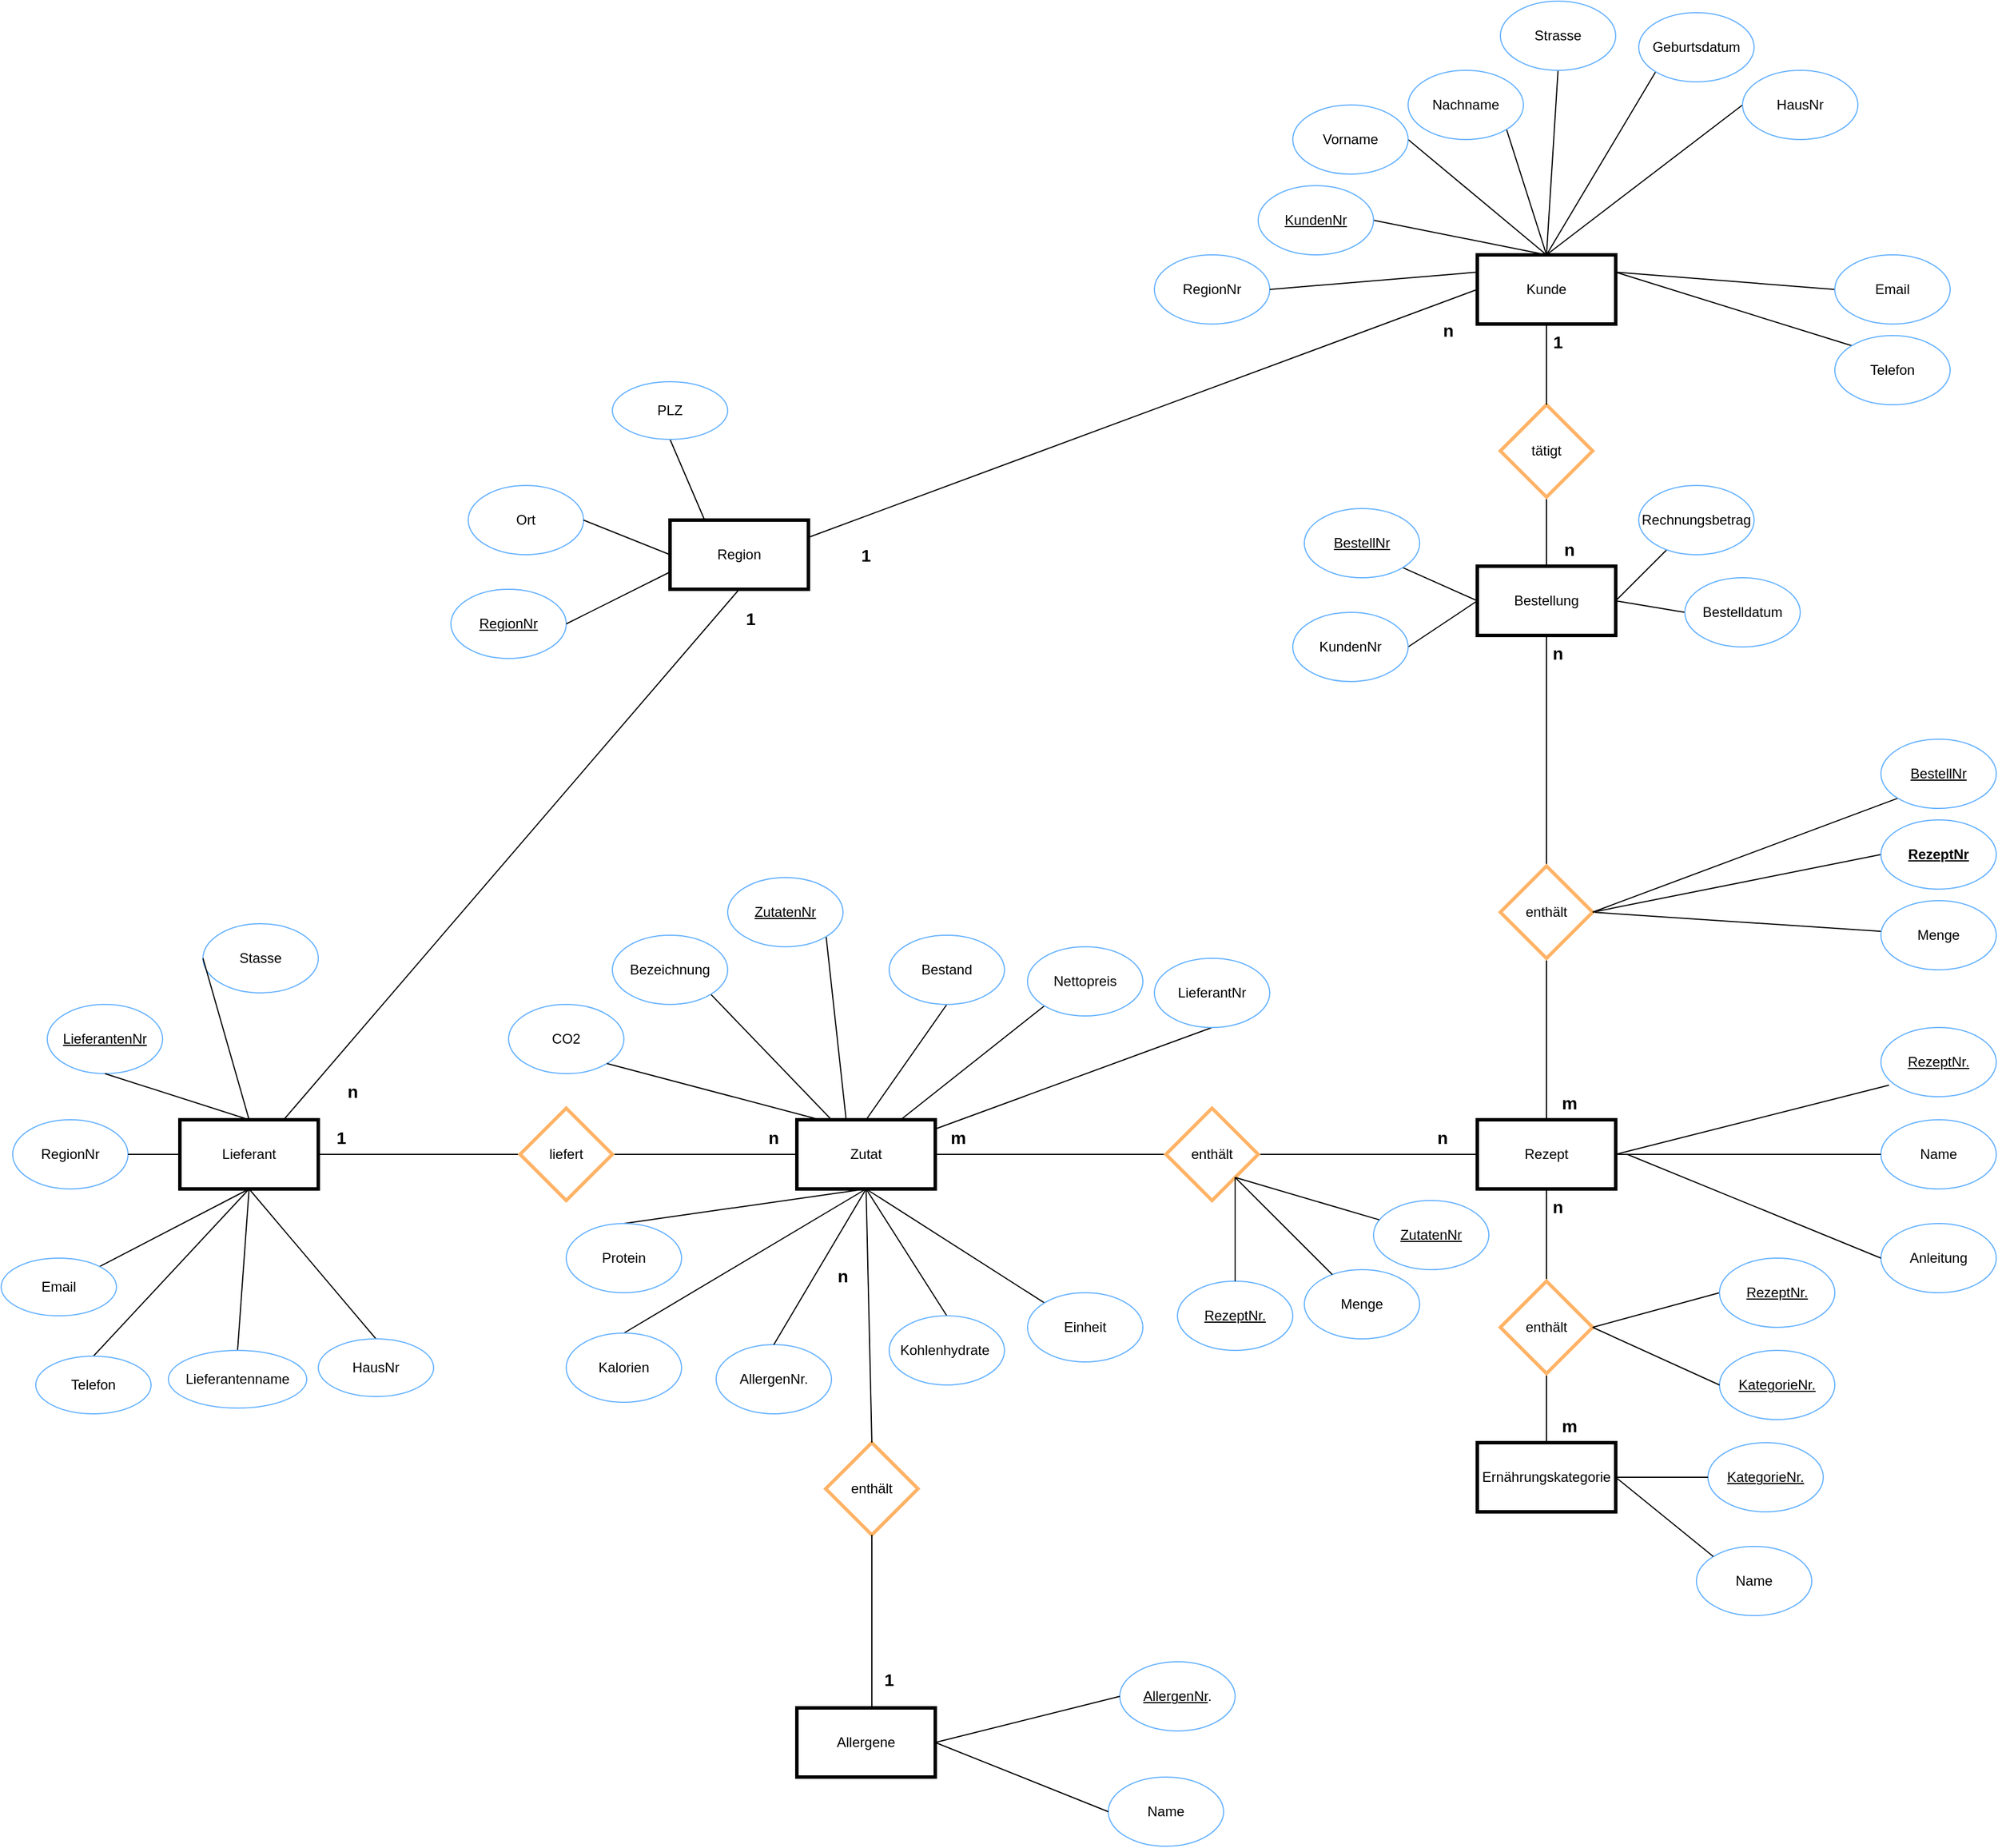 <mxfile version="20.7.4" type="device"><diagram id="R2lEEEUBdFMjLlhIrx00" name="Page-1"><mxGraphModel dx="2127" dy="2123" grid="1" gridSize="10" guides="1" tooltips="1" connect="1" arrows="1" fold="1" page="1" pageScale="1" pageWidth="850" pageHeight="1100" math="0" shadow="0" extFonts="Permanent Marker^https://fonts.googleapis.com/css?family=Permanent+Marker"><root><mxCell id="0"/><mxCell id="1" parent="0"/><mxCell id="c1oTMmdCXk3jECOC1Jwr-11" style="rounded=0;orthogonalLoop=1;jettySize=auto;html=1;exitX=0.5;exitY=1;exitDx=0;exitDy=0;entryX=0.5;entryY=0;entryDx=0;entryDy=0;endArrow=none;endFill=0;" parent="1" source="c1oTMmdCXk3jECOC1Jwr-1" target="c1oTMmdCXk3jECOC1Jwr-2" edge="1"><mxGeometry relative="1" as="geometry"/></mxCell><mxCell id="c1oTMmdCXk3jECOC1Jwr-12" style="rounded=0;orthogonalLoop=1;jettySize=auto;html=1;exitX=0.25;exitY=0;exitDx=0;exitDy=0;entryX=0.5;entryY=1;entryDx=0;entryDy=0;endArrow=none;endFill=0;" parent="1" source="-Yu_K2kvcqd1qYHOn_6W-1" target="c1oTMmdCXk3jECOC1Jwr-3" edge="1"><mxGeometry relative="1" as="geometry"/></mxCell><mxCell id="c1oTMmdCXk3jECOC1Jwr-14" style="edgeStyle=orthogonalEdgeStyle;rounded=0;orthogonalLoop=1;jettySize=auto;html=1;exitX=1;exitY=0.5;exitDx=0;exitDy=0;entryX=0;entryY=0.5;entryDx=0;entryDy=0;endArrow=none;endFill=0;" parent="1" source="c1oTMmdCXk3jECOC1Jwr-1" target="c1oTMmdCXk3jECOC1Jwr-13" edge="1"><mxGeometry relative="1" as="geometry"/></mxCell><mxCell id="c1oTMmdCXk3jECOC1Jwr-1" value="Lieferant" style="rounded=0;whiteSpace=wrap;html=1;strokeWidth=3;" parent="1" vertex="1"><mxGeometry x="175" y="310" width="120" height="60" as="geometry"/></mxCell><mxCell id="c1oTMmdCXk3jECOC1Jwr-2" value="Lieferantenname" style="ellipse;whiteSpace=wrap;html=1;strokeColor=#66B2FF;" parent="1" vertex="1"><mxGeometry x="165" y="510" width="120" height="50" as="geometry"/></mxCell><mxCell id="c1oTMmdCXk3jECOC1Jwr-3" value="PLZ" style="ellipse;whiteSpace=wrap;html=1;strokeColor=#66B2FF;" parent="1" vertex="1"><mxGeometry x="550" y="-330" width="100" height="50" as="geometry"/></mxCell><mxCell id="c1oTMmdCXk3jECOC1Jwr-4" value="Stasse" style="ellipse;whiteSpace=wrap;html=1;strokeColor=#66B2FF;" parent="1" vertex="1"><mxGeometry x="195" y="140" width="100" height="60" as="geometry"/></mxCell><mxCell id="c1oTMmdCXk3jECOC1Jwr-5" value="Ort" style="ellipse;whiteSpace=wrap;html=1;strokeColor=#66B2FF;" parent="1" vertex="1"><mxGeometry x="425" y="-240" width="100" height="60" as="geometry"/></mxCell><mxCell id="c1oTMmdCXk3jECOC1Jwr-6" value="&lt;u&gt;LieferantenNr&lt;/u&gt;" style="ellipse;whiteSpace=wrap;html=1;strokeColor=#66B2FF;" parent="1" vertex="1"><mxGeometry x="60" y="210" width="100" height="60" as="geometry"/></mxCell><mxCell id="c1oTMmdCXk3jECOC1Jwr-7" value="" style="endArrow=none;html=1;rounded=0;exitX=0.5;exitY=0;exitDx=0;exitDy=0;entryX=0.5;entryY=1;entryDx=0;entryDy=0;" parent="1" source="c1oTMmdCXk3jECOC1Jwr-1" target="c1oTMmdCXk3jECOC1Jwr-6" edge="1"><mxGeometry width="50" height="50" relative="1" as="geometry"><mxPoint x="250" y="270" as="sourcePoint"/><mxPoint x="300" y="220" as="targetPoint"/></mxGeometry></mxCell><mxCell id="c1oTMmdCXk3jECOC1Jwr-8" value="" style="endArrow=none;html=1;rounded=0;exitX=0;exitY=0.5;exitDx=0;exitDy=0;entryX=1;entryY=0.5;entryDx=0;entryDy=0;" parent="1" source="-Yu_K2kvcqd1qYHOn_6W-1" target="c1oTMmdCXk3jECOC1Jwr-5" edge="1"><mxGeometry width="50" height="50" relative="1" as="geometry"><mxPoint x="250" y="270" as="sourcePoint"/><mxPoint x="300" y="220" as="targetPoint"/></mxGeometry></mxCell><mxCell id="c1oTMmdCXk3jECOC1Jwr-9" value="" style="endArrow=none;html=1;rounded=0;entryX=0;entryY=0.5;entryDx=0;entryDy=0;exitX=0.5;exitY=0;exitDx=0;exitDy=0;" parent="1" source="c1oTMmdCXk3jECOC1Jwr-1" target="c1oTMmdCXk3jECOC1Jwr-4" edge="1"><mxGeometry width="50" height="50" relative="1" as="geometry"><mxPoint x="250" y="270" as="sourcePoint"/><mxPoint x="300" y="220" as="targetPoint"/></mxGeometry></mxCell><mxCell id="c1oTMmdCXk3jECOC1Jwr-16" style="edgeStyle=orthogonalEdgeStyle;rounded=0;orthogonalLoop=1;jettySize=auto;html=1;exitX=1;exitY=0.5;exitDx=0;exitDy=0;entryX=0;entryY=0.5;entryDx=0;entryDy=0;endArrow=none;endFill=0;" parent="1" source="c1oTMmdCXk3jECOC1Jwr-13" target="c1oTMmdCXk3jECOC1Jwr-15" edge="1"><mxGeometry relative="1" as="geometry"/></mxCell><mxCell id="c1oTMmdCXk3jECOC1Jwr-13" value="liefert" style="rhombus;whiteSpace=wrap;html=1;strokeColor=#FFB366;strokeWidth=3;" parent="1" vertex="1"><mxGeometry x="470" y="300" width="80" height="80" as="geometry"/></mxCell><mxCell id="c1oTMmdCXk3jECOC1Jwr-15" value="Zutat" style="rounded=0;whiteSpace=wrap;html=1;strokeWidth=3;" parent="1" vertex="1"><mxGeometry x="710" y="310" width="120" height="60" as="geometry"/></mxCell><mxCell id="c1oTMmdCXk3jECOC1Jwr-39" style="edgeStyle=none;rounded=0;orthogonalLoop=1;jettySize=auto;html=1;exitX=1;exitY=1;exitDx=0;exitDy=0;entryX=0.357;entryY=0.019;entryDx=0;entryDy=0;endArrow=none;endFill=0;entryPerimeter=0;" parent="1" source="c1oTMmdCXk3jECOC1Jwr-17" target="c1oTMmdCXk3jECOC1Jwr-15" edge="1"><mxGeometry relative="1" as="geometry"/></mxCell><mxCell id="c1oTMmdCXk3jECOC1Jwr-17" value="&lt;u&gt;ZutatenNr&lt;/u&gt;" style="ellipse;whiteSpace=wrap;html=1;strokeColor=#66B2FF;" parent="1" vertex="1"><mxGeometry x="650" y="100" width="100" height="60" as="geometry"/></mxCell><mxCell id="c1oTMmdCXk3jECOC1Jwr-40" style="edgeStyle=none;rounded=0;orthogonalLoop=1;jettySize=auto;html=1;exitX=1;exitY=1;exitDx=0;exitDy=0;entryX=0.25;entryY=0;entryDx=0;entryDy=0;endArrow=none;endFill=0;" parent="1" source="c1oTMmdCXk3jECOC1Jwr-19" target="c1oTMmdCXk3jECOC1Jwr-15" edge="1"><mxGeometry relative="1" as="geometry"/></mxCell><mxCell id="c1oTMmdCXk3jECOC1Jwr-19" value="Bezeichnung" style="ellipse;whiteSpace=wrap;html=1;strokeColor=#66B2FF;" parent="1" vertex="1"><mxGeometry x="550" y="150" width="100" height="60" as="geometry"/></mxCell><mxCell id="c1oTMmdCXk3jECOC1Jwr-32" style="rounded=0;orthogonalLoop=1;jettySize=auto;html=1;exitX=0.5;exitY=0;exitDx=0;exitDy=0;entryX=0.5;entryY=1;entryDx=0;entryDy=0;endArrow=none;endFill=0;" parent="1" source="c1oTMmdCXk3jECOC1Jwr-22" target="c1oTMmdCXk3jECOC1Jwr-15" edge="1"><mxGeometry relative="1" as="geometry"/></mxCell><mxCell id="c1oTMmdCXk3jECOC1Jwr-22" value="Protein" style="ellipse;whiteSpace=wrap;html=1;strokeColor=#66B2FF;" parent="1" vertex="1"><mxGeometry x="510" y="400" width="100" height="60" as="geometry"/></mxCell><mxCell id="c1oTMmdCXk3jECOC1Jwr-33" style="edgeStyle=none;rounded=0;orthogonalLoop=1;jettySize=auto;html=1;exitX=0.5;exitY=0;exitDx=0;exitDy=0;entryX=0.5;entryY=1;entryDx=0;entryDy=0;endArrow=none;endFill=0;" parent="1" source="c1oTMmdCXk3jECOC1Jwr-23" target="c1oTMmdCXk3jECOC1Jwr-15" edge="1"><mxGeometry relative="1" as="geometry"/></mxCell><mxCell id="c1oTMmdCXk3jECOC1Jwr-23" value="Kalorien" style="ellipse;whiteSpace=wrap;html=1;strokeColor=#66B2FF;" parent="1" vertex="1"><mxGeometry x="510" y="495" width="100" height="60" as="geometry"/></mxCell><mxCell id="c1oTMmdCXk3jECOC1Jwr-34" style="edgeStyle=none;rounded=0;orthogonalLoop=1;jettySize=auto;html=1;exitX=0.5;exitY=0;exitDx=0;exitDy=0;endArrow=none;endFill=0;entryX=0.5;entryY=1;entryDx=0;entryDy=0;" parent="1" source="c1oTMmdCXk3jECOC1Jwr-24" target="c1oTMmdCXk3jECOC1Jwr-15" edge="1"><mxGeometry relative="1" as="geometry"><mxPoint x="830" y="350" as="targetPoint"/></mxGeometry></mxCell><mxCell id="c1oTMmdCXk3jECOC1Jwr-24" value="Kohlenhydrate&amp;nbsp;" style="ellipse;whiteSpace=wrap;html=1;strokeColor=#66B2FF;" parent="1" vertex="1"><mxGeometry x="790" y="480" width="100" height="60" as="geometry"/></mxCell><mxCell id="c1oTMmdCXk3jECOC1Jwr-35" style="edgeStyle=none;rounded=0;orthogonalLoop=1;jettySize=auto;html=1;exitX=0;exitY=0;exitDx=0;exitDy=0;entryX=0.5;entryY=1;entryDx=0;entryDy=0;endArrow=none;endFill=0;" parent="1" source="c1oTMmdCXk3jECOC1Jwr-25" target="c1oTMmdCXk3jECOC1Jwr-15" edge="1"><mxGeometry relative="1" as="geometry"/></mxCell><mxCell id="c1oTMmdCXk3jECOC1Jwr-25" value="Einheit" style="ellipse;whiteSpace=wrap;html=1;strokeColor=#66B2FF;" parent="1" vertex="1"><mxGeometry x="910" y="460" width="100" height="60" as="geometry"/></mxCell><mxCell id="c1oTMmdCXk3jECOC1Jwr-36" style="edgeStyle=none;rounded=0;orthogonalLoop=1;jettySize=auto;html=1;exitX=0.5;exitY=1;exitDx=0;exitDy=0;endArrow=none;endFill=0;" parent="1" source="c1oTMmdCXk3jECOC1Jwr-26" target="c1oTMmdCXk3jECOC1Jwr-15" edge="1"><mxGeometry relative="1" as="geometry"/></mxCell><mxCell id="c1oTMmdCXk3jECOC1Jwr-26" value="LieferantNr" style="ellipse;whiteSpace=wrap;html=1;strokeColor=#66B2FF;" parent="1" vertex="1"><mxGeometry x="1020" y="170" width="100" height="60" as="geometry"/></mxCell><mxCell id="c1oTMmdCXk3jECOC1Jwr-37" style="edgeStyle=none;rounded=0;orthogonalLoop=1;jettySize=auto;html=1;exitX=0;exitY=1;exitDx=0;exitDy=0;endArrow=none;endFill=0;entryX=0.75;entryY=0;entryDx=0;entryDy=0;" parent="1" source="c1oTMmdCXk3jECOC1Jwr-27" target="c1oTMmdCXk3jECOC1Jwr-15" edge="1"><mxGeometry relative="1" as="geometry"><mxPoint x="830" y="340" as="targetPoint"/></mxGeometry></mxCell><mxCell id="c1oTMmdCXk3jECOC1Jwr-27" value="Nettopreis" style="ellipse;whiteSpace=wrap;html=1;strokeColor=#66B2FF;" parent="1" vertex="1"><mxGeometry x="910" y="160" width="100" height="60" as="geometry"/></mxCell><mxCell id="c1oTMmdCXk3jECOC1Jwr-38" style="edgeStyle=none;rounded=0;orthogonalLoop=1;jettySize=auto;html=1;exitX=0.5;exitY=1;exitDx=0;exitDy=0;endArrow=none;endFill=0;entryX=0.5;entryY=0;entryDx=0;entryDy=0;" parent="1" source="c1oTMmdCXk3jECOC1Jwr-28" target="c1oTMmdCXk3jECOC1Jwr-15" edge="1"><mxGeometry relative="1" as="geometry"><mxPoint x="830" y="340" as="targetPoint"/></mxGeometry></mxCell><mxCell id="c1oTMmdCXk3jECOC1Jwr-28" value="Bestand" style="ellipse;whiteSpace=wrap;html=1;strokeColor=#66B2FF;" parent="1" vertex="1"><mxGeometry x="790" y="150" width="100" height="60" as="geometry"/></mxCell><mxCell id="c1oTMmdCXk3jECOC1Jwr-42" style="edgeStyle=none;rounded=0;orthogonalLoop=1;jettySize=auto;html=1;exitX=0.5;exitY=1;exitDx=0;exitDy=0;entryX=0.5;entryY=0;entryDx=0;entryDy=0;endArrow=none;endFill=0;" parent="1" source="c1oTMmdCXk3jECOC1Jwr-41" target="2udd7GF30ecKY01c6HOY-1" edge="1"><mxGeometry relative="1" as="geometry"/></mxCell><mxCell id="c1oTMmdCXk3jECOC1Jwr-44" style="edgeStyle=none;rounded=0;orthogonalLoop=1;jettySize=auto;html=1;exitX=1;exitY=0.5;exitDx=0;exitDy=0;endArrow=none;endFill=0;" parent="1" source="c1oTMmdCXk3jECOC1Jwr-41" target="c1oTMmdCXk3jECOC1Jwr-43" edge="1"><mxGeometry relative="1" as="geometry"/></mxCell><mxCell id="c1oTMmdCXk3jECOC1Jwr-46" style="edgeStyle=none;rounded=0;orthogonalLoop=1;jettySize=auto;html=1;exitX=0.5;exitY=0;exitDx=0;exitDy=0;endArrow=none;endFill=0;" parent="1" source="c1oTMmdCXk3jECOC1Jwr-41" target="c1oTMmdCXk3jECOC1Jwr-45" edge="1"><mxGeometry relative="1" as="geometry"/></mxCell><mxCell id="c1oTMmdCXk3jECOC1Jwr-41" value="enthält" style="rhombus;whiteSpace=wrap;html=1;strokeColor=#FFB366;strokeWidth=3;" parent="1" vertex="1"><mxGeometry x="1320" y="90" width="80" height="80" as="geometry"/></mxCell><mxCell id="c1oTMmdCXk3jECOC1Jwr-43" value="Menge" style="ellipse;whiteSpace=wrap;html=1;strokeColor=#66B2FF;" parent="1" vertex="1"><mxGeometry x="1650" y="120" width="100" height="60" as="geometry"/></mxCell><mxCell id="c1oTMmdCXk3jECOC1Jwr-48" style="edgeStyle=none;rounded=0;orthogonalLoop=1;jettySize=auto;html=1;exitX=1;exitY=0.5;exitDx=0;exitDy=0;entryX=0;entryY=0.5;entryDx=0;entryDy=0;endArrow=none;endFill=0;" parent="1" source="c1oTMmdCXk3jECOC1Jwr-45" target="c1oTMmdCXk3jECOC1Jwr-47" edge="1"><mxGeometry relative="1" as="geometry"/></mxCell><mxCell id="c1oTMmdCXk3jECOC1Jwr-51" style="edgeStyle=none;rounded=0;orthogonalLoop=1;jettySize=auto;html=1;exitX=1;exitY=0.5;exitDx=0;exitDy=0;endArrow=none;endFill=0;" parent="1" source="c1oTMmdCXk3jECOC1Jwr-45" target="c1oTMmdCXk3jECOC1Jwr-49" edge="1"><mxGeometry relative="1" as="geometry"/></mxCell><mxCell id="c1oTMmdCXk3jECOC1Jwr-52" style="edgeStyle=none;rounded=0;orthogonalLoop=1;jettySize=auto;html=1;exitX=0;exitY=0.5;exitDx=0;exitDy=0;entryX=1;entryY=1;entryDx=0;entryDy=0;endArrow=none;endFill=0;" parent="1" source="c1oTMmdCXk3jECOC1Jwr-45" target="c1oTMmdCXk3jECOC1Jwr-50" edge="1"><mxGeometry relative="1" as="geometry"/></mxCell><mxCell id="c1oTMmdCXk3jECOC1Jwr-45" value="Bestellung" style="rounded=0;whiteSpace=wrap;html=1;strokeWidth=3;" parent="1" vertex="1"><mxGeometry x="1300" y="-170" width="120" height="60" as="geometry"/></mxCell><mxCell id="c1oTMmdCXk3jECOC1Jwr-47" value="Bestelldatum" style="ellipse;whiteSpace=wrap;html=1;strokeColor=#66B2FF;" parent="1" vertex="1"><mxGeometry x="1480" y="-160" width="100" height="60" as="geometry"/></mxCell><mxCell id="c1oTMmdCXk3jECOC1Jwr-49" value="Rechnungsbetrag" style="ellipse;whiteSpace=wrap;html=1;strokeColor=#66B2FF;" parent="1" vertex="1"><mxGeometry x="1440" y="-240" width="100" height="60" as="geometry"/></mxCell><mxCell id="c1oTMmdCXk3jECOC1Jwr-50" value="&lt;u&gt;BestellNr&lt;/u&gt;" style="ellipse;whiteSpace=wrap;html=1;strokeColor=#66B2FF;" parent="1" vertex="1"><mxGeometry x="1150" y="-220" width="100" height="60" as="geometry"/></mxCell><mxCell id="c1oTMmdCXk3jECOC1Jwr-54" style="edgeStyle=none;rounded=0;orthogonalLoop=1;jettySize=auto;html=1;exitX=0.5;exitY=1;exitDx=0;exitDy=0;entryX=0.5;entryY=0;entryDx=0;entryDy=0;endArrow=none;endFill=0;" parent="1" source="c1oTMmdCXk3jECOC1Jwr-53" target="c1oTMmdCXk3jECOC1Jwr-45" edge="1"><mxGeometry relative="1" as="geometry"/></mxCell><mxCell id="c1oTMmdCXk3jECOC1Jwr-53" value="tätigt" style="rhombus;whiteSpace=wrap;html=1;strokeColor=#FFB366;strokeWidth=3;" parent="1" vertex="1"><mxGeometry x="1320" y="-310" width="80" height="80" as="geometry"/></mxCell><mxCell id="c1oTMmdCXk3jECOC1Jwr-56" style="edgeStyle=none;rounded=0;orthogonalLoop=1;jettySize=auto;html=1;exitX=0.5;exitY=1;exitDx=0;exitDy=0;endArrow=none;endFill=0;" parent="1" source="c1oTMmdCXk3jECOC1Jwr-55" target="c1oTMmdCXk3jECOC1Jwr-53" edge="1"><mxGeometry relative="1" as="geometry"/></mxCell><mxCell id="c1oTMmdCXk3jECOC1Jwr-471" style="edgeStyle=none;rounded=0;orthogonalLoop=1;jettySize=auto;html=1;exitX=1;exitY=0.25;exitDx=0;exitDy=0;entryX=0;entryY=0;entryDx=0;entryDy=0;fontColor=#FF3333;endArrow=none;endFill=0;" parent="1" source="c1oTMmdCXk3jECOC1Jwr-55" target="c1oTMmdCXk3jECOC1Jwr-469" edge="1"><mxGeometry relative="1" as="geometry"/></mxCell><mxCell id="c1oTMmdCXk3jECOC1Jwr-55" value="Kunde" style="rounded=0;whiteSpace=wrap;html=1;strokeWidth=3;" parent="1" vertex="1"><mxGeometry x="1300" y="-440" width="120" height="60" as="geometry"/></mxCell><mxCell id="c1oTMmdCXk3jECOC1Jwr-70" style="edgeStyle=none;rounded=0;orthogonalLoop=1;jettySize=auto;html=1;exitX=0;exitY=0.5;exitDx=0;exitDy=0;entryX=0.5;entryY=0;entryDx=0;entryDy=0;endArrow=none;endFill=0;" parent="1" source="c1oTMmdCXk3jECOC1Jwr-59" target="c1oTMmdCXk3jECOC1Jwr-55" edge="1"><mxGeometry relative="1" as="geometry"/></mxCell><mxCell id="c1oTMmdCXk3jECOC1Jwr-59" value="HausNr" style="ellipse;whiteSpace=wrap;html=1;strokeColor=#66B2FF;" parent="1" vertex="1"><mxGeometry x="1530" y="-600" width="100" height="60" as="geometry"/></mxCell><mxCell id="c1oTMmdCXk3jECOC1Jwr-69" style="edgeStyle=none;rounded=0;orthogonalLoop=1;jettySize=auto;html=1;exitX=0;exitY=1;exitDx=0;exitDy=0;entryX=0.5;entryY=0;entryDx=0;entryDy=0;endArrow=none;endFill=0;" parent="1" source="c1oTMmdCXk3jECOC1Jwr-60" target="c1oTMmdCXk3jECOC1Jwr-55" edge="1"><mxGeometry relative="1" as="geometry"/></mxCell><mxCell id="c1oTMmdCXk3jECOC1Jwr-60" value="Geburtsdatum" style="ellipse;whiteSpace=wrap;html=1;strokeColor=#66B2FF;" parent="1" vertex="1"><mxGeometry x="1440" y="-650" width="100" height="60" as="geometry"/></mxCell><mxCell id="c1oTMmdCXk3jECOC1Jwr-68" style="edgeStyle=none;rounded=0;orthogonalLoop=1;jettySize=auto;html=1;exitX=0.5;exitY=1;exitDx=0;exitDy=0;entryX=0.5;entryY=0;entryDx=0;entryDy=0;endArrow=none;endFill=0;" parent="1" source="c1oTMmdCXk3jECOC1Jwr-61" target="c1oTMmdCXk3jECOC1Jwr-55" edge="1"><mxGeometry relative="1" as="geometry"/></mxCell><mxCell id="c1oTMmdCXk3jECOC1Jwr-61" value="Strasse" style="ellipse;whiteSpace=wrap;html=1;strokeColor=#66B2FF;" parent="1" vertex="1"><mxGeometry x="1320" y="-660" width="100" height="60" as="geometry"/></mxCell><mxCell id="c1oTMmdCXk3jECOC1Jwr-67" style="edgeStyle=none;rounded=0;orthogonalLoop=1;jettySize=auto;html=1;exitX=1;exitY=1;exitDx=0;exitDy=0;entryX=0.5;entryY=0;entryDx=0;entryDy=0;endArrow=none;endFill=0;" parent="1" source="c1oTMmdCXk3jECOC1Jwr-62" target="c1oTMmdCXk3jECOC1Jwr-55" edge="1"><mxGeometry relative="1" as="geometry"/></mxCell><mxCell id="c1oTMmdCXk3jECOC1Jwr-62" value="Nachname" style="ellipse;whiteSpace=wrap;html=1;strokeColor=#66B2FF;" parent="1" vertex="1"><mxGeometry x="1240" y="-600" width="100" height="60" as="geometry"/></mxCell><mxCell id="c1oTMmdCXk3jECOC1Jwr-66" style="edgeStyle=none;rounded=0;orthogonalLoop=1;jettySize=auto;html=1;exitX=1;exitY=0.5;exitDx=0;exitDy=0;entryX=0.5;entryY=0;entryDx=0;entryDy=0;endArrow=none;endFill=0;" parent="1" source="c1oTMmdCXk3jECOC1Jwr-63" target="c1oTMmdCXk3jECOC1Jwr-55" edge="1"><mxGeometry relative="1" as="geometry"/></mxCell><mxCell id="c1oTMmdCXk3jECOC1Jwr-63" value="Vorname" style="ellipse;whiteSpace=wrap;html=1;strokeColor=#66B2FF;" parent="1" vertex="1"><mxGeometry x="1140" y="-570" width="100" height="60" as="geometry"/></mxCell><mxCell id="c1oTMmdCXk3jECOC1Jwr-65" style="edgeStyle=none;rounded=0;orthogonalLoop=1;jettySize=auto;html=1;exitX=1;exitY=0.5;exitDx=0;exitDy=0;endArrow=none;endFill=0;entryX=0.5;entryY=0;entryDx=0;entryDy=0;" parent="1" source="c1oTMmdCXk3jECOC1Jwr-64" target="c1oTMmdCXk3jECOC1Jwr-55" edge="1"><mxGeometry relative="1" as="geometry"/></mxCell><mxCell id="c1oTMmdCXk3jECOC1Jwr-64" value="&lt;u&gt;KundenNr&lt;/u&gt;" style="ellipse;whiteSpace=wrap;html=1;strokeColor=#66B2FF;" parent="1" vertex="1"><mxGeometry x="1110" y="-500" width="100" height="60" as="geometry"/></mxCell><mxCell id="c1oTMmdCXk3jECOC1Jwr-73" value="m" style="text;html=1;strokeColor=none;fillColor=none;align=center;verticalAlign=middle;whiteSpace=wrap;rounded=0;fontSize=15;fontStyle=1" parent="1" vertex="1"><mxGeometry x="1350" y="280" width="60" height="30" as="geometry"/></mxCell><mxCell id="c1oTMmdCXk3jECOC1Jwr-74" value="1" style="text;html=1;strokeColor=none;fillColor=none;align=center;verticalAlign=middle;whiteSpace=wrap;rounded=0;fontSize=15;fontStyle=1" parent="1" vertex="1"><mxGeometry x="1340" y="-380" width="60" height="30" as="geometry"/></mxCell><mxCell id="c1oTMmdCXk3jECOC1Jwr-75" value="n" style="text;html=1;strokeColor=none;fillColor=none;align=center;verticalAlign=middle;whiteSpace=wrap;rounded=0;fontSize=15;fontStyle=1" parent="1" vertex="1"><mxGeometry x="1350" y="-200" width="60" height="30" as="geometry"/></mxCell><mxCell id="c1oTMmdCXk3jECOC1Jwr-76" value="n" style="text;html=1;strokeColor=none;fillColor=none;align=center;verticalAlign=middle;whiteSpace=wrap;rounded=0;fontSize=15;fontStyle=1" parent="1" vertex="1"><mxGeometry x="1340" y="-110" width="60" height="30" as="geometry"/></mxCell><mxCell id="c1oTMmdCXk3jECOC1Jwr-77" value="n" style="text;html=1;strokeColor=none;fillColor=none;align=center;verticalAlign=middle;whiteSpace=wrap;rounded=0;fontStyle=1;fontSize=15;" parent="1" vertex="1"><mxGeometry x="660" y="310" width="60" height="30" as="geometry"/></mxCell><mxCell id="c1oTMmdCXk3jECOC1Jwr-78" value="1" style="text;html=1;strokeColor=none;fillColor=none;align=center;verticalAlign=middle;whiteSpace=wrap;rounded=0;fontSize=15;fontStyle=1" parent="1" vertex="1"><mxGeometry x="285" y="310" width="60" height="30" as="geometry"/></mxCell><mxCell id="c1oTMmdCXk3jECOC1Jwr-470" style="edgeStyle=none;rounded=0;orthogonalLoop=1;jettySize=auto;html=1;exitX=0;exitY=0.5;exitDx=0;exitDy=0;entryX=1;entryY=0.25;entryDx=0;entryDy=0;fontColor=#FF3333;endArrow=none;endFill=0;" parent="1" source="c1oTMmdCXk3jECOC1Jwr-468" target="c1oTMmdCXk3jECOC1Jwr-55" edge="1"><mxGeometry relative="1" as="geometry"/></mxCell><mxCell id="c1oTMmdCXk3jECOC1Jwr-468" value="Email" style="ellipse;whiteSpace=wrap;html=1;strokeColor=#66B2FF;" parent="1" vertex="1"><mxGeometry x="1610" y="-440" width="100" height="60" as="geometry"/></mxCell><mxCell id="c1oTMmdCXk3jECOC1Jwr-469" value="Telefon" style="ellipse;whiteSpace=wrap;html=1;strokeColor=#66B2FF;" parent="1" vertex="1"><mxGeometry x="1610" y="-370" width="100" height="60" as="geometry"/></mxCell><mxCell id="c1oTMmdCXk3jECOC1Jwr-487" style="edgeStyle=none;rounded=0;orthogonalLoop=1;jettySize=auto;html=1;exitX=0.5;exitY=0;exitDx=0;exitDy=0;fontColor=#FF3333;endArrow=none;endFill=0;entryX=0.5;entryY=1;entryDx=0;entryDy=0;" parent="1" source="c1oTMmdCXk3jECOC1Jwr-484" target="c1oTMmdCXk3jECOC1Jwr-1" edge="1"><mxGeometry relative="1" as="geometry"/></mxCell><mxCell id="c1oTMmdCXk3jECOC1Jwr-484" value="HausNr" style="ellipse;whiteSpace=wrap;html=1;strokeColor=#66B2FF;" parent="1" vertex="1"><mxGeometry x="295" y="500" width="100" height="50" as="geometry"/></mxCell><mxCell id="c1oTMmdCXk3jECOC1Jwr-488" style="edgeStyle=none;rounded=0;orthogonalLoop=1;jettySize=auto;html=1;exitX=0.5;exitY=0;exitDx=0;exitDy=0;entryX=0.5;entryY=1;entryDx=0;entryDy=0;fontColor=#FF3333;endArrow=none;endFill=0;" parent="1" source="c1oTMmdCXk3jECOC1Jwr-485" target="c1oTMmdCXk3jECOC1Jwr-1" edge="1"><mxGeometry relative="1" as="geometry"/></mxCell><mxCell id="c1oTMmdCXk3jECOC1Jwr-485" value="Telefon" style="ellipse;whiteSpace=wrap;html=1;strokeColor=#66B2FF;" parent="1" vertex="1"><mxGeometry x="50" y="515" width="100" height="50" as="geometry"/></mxCell><mxCell id="c1oTMmdCXk3jECOC1Jwr-489" style="edgeStyle=none;rounded=0;orthogonalLoop=1;jettySize=auto;html=1;exitX=1;exitY=0;exitDx=0;exitDy=0;entryX=0.5;entryY=1;entryDx=0;entryDy=0;fontColor=#FF3333;endArrow=none;endFill=0;" parent="1" source="c1oTMmdCXk3jECOC1Jwr-486" target="c1oTMmdCXk3jECOC1Jwr-1" edge="1"><mxGeometry relative="1" as="geometry"/></mxCell><mxCell id="c1oTMmdCXk3jECOC1Jwr-486" value="Email" style="ellipse;whiteSpace=wrap;html=1;strokeColor=#66B2FF;" parent="1" vertex="1"><mxGeometry x="20" y="430" width="100" height="50" as="geometry"/></mxCell><mxCell id="vfS40ReO7jsWb6iFuYWP-2" style="rounded=0;orthogonalLoop=1;jettySize=auto;html=1;exitX=1;exitY=0.5;exitDx=0;exitDy=0;entryX=0;entryY=0.5;entryDx=0;entryDy=0;endArrow=none;endFill=0;" parent="1" source="vfS40ReO7jsWb6iFuYWP-1" target="c1oTMmdCXk3jECOC1Jwr-45" edge="1"><mxGeometry relative="1" as="geometry"/></mxCell><mxCell id="vfS40ReO7jsWb6iFuYWP-1" value="KundenNr" style="ellipse;whiteSpace=wrap;html=1;strokeColor=#66B2FF;" parent="1" vertex="1"><mxGeometry x="1140" y="-130" width="100" height="60" as="geometry"/></mxCell><mxCell id="wbZqUix2uNGcEKKMy9o7-3" style="rounded=0;orthogonalLoop=1;jettySize=auto;html=1;exitX=0;exitY=1;exitDx=0;exitDy=0;endArrow=none;endFill=0;entryX=1;entryY=0.5;entryDx=0;entryDy=0;" parent="1" source="wbZqUix2uNGcEKKMy9o7-1" target="c1oTMmdCXk3jECOC1Jwr-41" edge="1"><mxGeometry relative="1" as="geometry"><mxPoint x="1220" y="-20" as="targetPoint"/></mxGeometry></mxCell><mxCell id="wbZqUix2uNGcEKKMy9o7-1" value="&lt;u&gt;BestellNr&lt;/u&gt;" style="ellipse;whiteSpace=wrap;html=1;strokeColor=#66B2FF;" parent="1" vertex="1"><mxGeometry x="1650" y="-20" width="100" height="60" as="geometry"/></mxCell><mxCell id="wbZqUix2uNGcEKKMy9o7-4" style="edgeStyle=none;rounded=0;orthogonalLoop=1;jettySize=auto;html=1;exitX=0;exitY=0.5;exitDx=0;exitDy=0;entryX=1;entryY=0.5;entryDx=0;entryDy=0;endArrow=none;endFill=0;" parent="1" source="wbZqUix2uNGcEKKMy9o7-2" target="c1oTMmdCXk3jECOC1Jwr-41" edge="1"><mxGeometry relative="1" as="geometry"/></mxCell><mxCell id="wbZqUix2uNGcEKKMy9o7-2" value="&lt;u&gt;&lt;b&gt;RezeptNr&lt;/b&gt;&lt;/u&gt;" style="ellipse;whiteSpace=wrap;html=1;strokeColor=#66B2FF;" parent="1" vertex="1"><mxGeometry x="1650" y="50" width="100" height="60" as="geometry"/></mxCell><mxCell id="2udd7GF30ecKY01c6HOY-1" value="&lt;div&gt;Rezept&lt;/div&gt;" style="rounded=0;whiteSpace=wrap;html=1;strokeWidth=3;" parent="1" vertex="1"><mxGeometry x="1300" y="310" width="120" height="60" as="geometry"/></mxCell><mxCell id="2udd7GF30ecKY01c6HOY-4" value="" style="endArrow=none;html=1;rounded=0;entryX=0;entryY=0.5;entryDx=0;entryDy=0;exitX=1;exitY=0.5;exitDx=0;exitDy=0;" parent="1" source="c1oTMmdCXk3jECOC1Jwr-15" target="2udd7GF30ecKY01c6HOY-1" edge="1"><mxGeometry width="50" height="50" relative="1" as="geometry"><mxPoint x="780" y="310" as="sourcePoint"/><mxPoint x="830" y="260" as="targetPoint"/></mxGeometry></mxCell><mxCell id="2udd7GF30ecKY01c6HOY-7" value="m" style="text;html=1;strokeColor=none;fillColor=none;align=center;verticalAlign=middle;whiteSpace=wrap;rounded=0;fontSize=15;fontStyle=1" parent="1" vertex="1"><mxGeometry x="820" y="310" width="60" height="30" as="geometry"/></mxCell><mxCell id="2udd7GF30ecKY01c6HOY-8" value="n" style="text;html=1;strokeColor=none;fillColor=none;align=center;verticalAlign=middle;whiteSpace=wrap;rounded=0;fontSize=15;fontStyle=1" parent="1" vertex="1"><mxGeometry x="1240" y="310" width="60" height="30" as="geometry"/></mxCell><mxCell id="2udd7GF30ecKY01c6HOY-9" value="enthält" style="rhombus;whiteSpace=wrap;html=1;strokeColor=#FFB366;strokeWidth=3;" parent="1" vertex="1"><mxGeometry x="1030" y="300" width="80" height="80" as="geometry"/></mxCell><mxCell id="2udd7GF30ecKY01c6HOY-10" value="&lt;u&gt;RezeptNr.&lt;/u&gt;" style="ellipse;whiteSpace=wrap;html=1;strokeColor=#66B2FF;" parent="1" vertex="1"><mxGeometry x="1650" y="230" width="100" height="60" as="geometry"/></mxCell><mxCell id="2udd7GF30ecKY01c6HOY-11" value="" style="endArrow=none;html=1;rounded=0;entryX=0.07;entryY=0.833;entryDx=0;entryDy=0;entryPerimeter=0;exitX=1;exitY=0.5;exitDx=0;exitDy=0;" parent="1" source="2udd7GF30ecKY01c6HOY-1" target="2udd7GF30ecKY01c6HOY-10" edge="1"><mxGeometry width="50" height="50" relative="1" as="geometry"><mxPoint x="940" y="310" as="sourcePoint"/><mxPoint x="990" y="260" as="targetPoint"/></mxGeometry></mxCell><mxCell id="2udd7GF30ecKY01c6HOY-12" value="Name" style="ellipse;whiteSpace=wrap;html=1;strokeColor=#66B2FF;" parent="1" vertex="1"><mxGeometry x="1650" y="310" width="100" height="60" as="geometry"/></mxCell><mxCell id="2udd7GF30ecKY01c6HOY-13" value="" style="endArrow=none;html=1;rounded=0;entryX=0;entryY=0.5;entryDx=0;entryDy=0;exitX=1;exitY=0.5;exitDx=0;exitDy=0;" parent="1" source="2udd7GF30ecKY01c6HOY-1" target="2udd7GF30ecKY01c6HOY-12" edge="1"><mxGeometry width="50" height="50" relative="1" as="geometry"><mxPoint x="1430" y="350" as="sourcePoint"/><mxPoint x="1020" y="270" as="targetPoint"/></mxGeometry></mxCell><mxCell id="2udd7GF30ecKY01c6HOY-15" value="&lt;u&gt;RezeptNr.&lt;/u&gt;" style="ellipse;whiteSpace=wrap;html=1;strokeColor=#66B2FF;" parent="1" vertex="1"><mxGeometry x="1040" y="450" width="100" height="60" as="geometry"/></mxCell><mxCell id="2udd7GF30ecKY01c6HOY-16" value="&lt;u&gt;ZutatenNr&lt;/u&gt;" style="ellipse;whiteSpace=wrap;html=1;strokeColor=#66B2FF;" parent="1" vertex="1"><mxGeometry x="1210" y="380" width="100" height="60" as="geometry"/></mxCell><mxCell id="2udd7GF30ecKY01c6HOY-17" value="Menge" style="ellipse;whiteSpace=wrap;html=1;strokeColor=#66B2FF;" parent="1" vertex="1"><mxGeometry x="1150" y="440" width="100" height="60" as="geometry"/></mxCell><mxCell id="2udd7GF30ecKY01c6HOY-19" value="" style="endArrow=none;html=1;rounded=0;exitX=1;exitY=1;exitDx=0;exitDy=0;entryX=0.5;entryY=0;entryDx=0;entryDy=0;" parent="1" source="2udd7GF30ecKY01c6HOY-9" target="2udd7GF30ecKY01c6HOY-15" edge="1"><mxGeometry width="50" height="50" relative="1" as="geometry"><mxPoint x="920" y="300" as="sourcePoint"/><mxPoint x="970" y="250" as="targetPoint"/></mxGeometry></mxCell><mxCell id="2udd7GF30ecKY01c6HOY-20" value="" style="endArrow=none;html=1;rounded=0;exitX=1;exitY=1;exitDx=0;exitDy=0;" parent="1" source="2udd7GF30ecKY01c6HOY-9" target="2udd7GF30ecKY01c6HOY-17" edge="1"><mxGeometry width="50" height="50" relative="1" as="geometry"><mxPoint x="1080" y="390" as="sourcePoint"/><mxPoint x="1100" y="460" as="targetPoint"/></mxGeometry></mxCell><mxCell id="2udd7GF30ecKY01c6HOY-21" value="" style="endArrow=none;html=1;rounded=0;exitX=1;exitY=1;exitDx=0;exitDy=0;" parent="1" source="2udd7GF30ecKY01c6HOY-9" target="2udd7GF30ecKY01c6HOY-16" edge="1"><mxGeometry width="50" height="50" relative="1" as="geometry"><mxPoint x="1100" y="370" as="sourcePoint"/><mxPoint x="1184.275" y="454.275" as="targetPoint"/></mxGeometry></mxCell><mxCell id="2udd7GF30ecKY01c6HOY-22" value="Ernährungskategorie" style="rounded=0;whiteSpace=wrap;html=1;strokeWidth=3;" parent="1" vertex="1"><mxGeometry x="1300" y="590" width="120" height="60" as="geometry"/></mxCell><mxCell id="2udd7GF30ecKY01c6HOY-23" value="" style="endArrow=none;html=1;rounded=0;entryX=0.5;entryY=0;entryDx=0;entryDy=0;exitX=0.5;exitY=1;exitDx=0;exitDy=0;" parent="1" source="2udd7GF30ecKY01c6HOY-1" target="2udd7GF30ecKY01c6HOY-22" edge="1"><mxGeometry width="50" height="50" relative="1" as="geometry"><mxPoint x="1370" y="380" as="sourcePoint"/><mxPoint x="1420" y="280" as="targetPoint"/></mxGeometry></mxCell><mxCell id="2udd7GF30ecKY01c6HOY-24" value="Allergene" style="rounded=0;whiteSpace=wrap;html=1;strokeWidth=3;" parent="1" vertex="1"><mxGeometry x="710" y="820" width="120" height="60" as="geometry"/></mxCell><mxCell id="2udd7GF30ecKY01c6HOY-26" value="enthält" style="rhombus;whiteSpace=wrap;html=1;strokeColor=#FFB366;strokeWidth=3;" parent="1" vertex="1"><mxGeometry x="735" y="590" width="80" height="80" as="geometry"/></mxCell><mxCell id="2udd7GF30ecKY01c6HOY-27" value="" style="endArrow=none;html=1;rounded=0;entryX=0.5;entryY=0;entryDx=0;entryDy=0;exitX=0.5;exitY=1;exitDx=0;exitDy=0;" parent="1" source="c1oTMmdCXk3jECOC1Jwr-15" target="2udd7GF30ecKY01c6HOY-26" edge="1"><mxGeometry width="50" height="50" relative="1" as="geometry"><mxPoint x="630" y="640" as="sourcePoint"/><mxPoint x="680" y="730" as="targetPoint"/></mxGeometry></mxCell><mxCell id="2udd7GF30ecKY01c6HOY-28" value="enthält" style="rhombus;whiteSpace=wrap;html=1;strokeColor=#FFB366;strokeWidth=3;" parent="1" vertex="1"><mxGeometry x="1320" y="450" width="80" height="80" as="geometry"/></mxCell><mxCell id="2udd7GF30ecKY01c6HOY-29" value="&lt;u&gt;AllergenNr&lt;/u&gt;." style="ellipse;whiteSpace=wrap;html=1;strokeColor=#66B2FF;" parent="1" vertex="1"><mxGeometry x="990" y="780" width="100" height="60" as="geometry"/></mxCell><mxCell id="2udd7GF30ecKY01c6HOY-30" value="&lt;u&gt;KategorieNr.&lt;/u&gt;" style="ellipse;whiteSpace=wrap;html=1;strokeColor=#66B2FF;" parent="1" vertex="1"><mxGeometry x="1500" y="590" width="100" height="60" as="geometry"/></mxCell><mxCell id="2udd7GF30ecKY01c6HOY-31" value="Name" style="ellipse;whiteSpace=wrap;html=1;strokeColor=#66B2FF;" parent="1" vertex="1"><mxGeometry x="1490" y="680" width="100" height="60" as="geometry"/></mxCell><mxCell id="2udd7GF30ecKY01c6HOY-32" value="Name" style="ellipse;whiteSpace=wrap;html=1;strokeColor=#66B2FF;" parent="1" vertex="1"><mxGeometry x="980" y="880" width="100" height="60" as="geometry"/></mxCell><mxCell id="2udd7GF30ecKY01c6HOY-33" value="" style="endArrow=none;html=1;rounded=0;entryX=0;entryY=0.5;entryDx=0;entryDy=0;exitX=1;exitY=0.5;exitDx=0;exitDy=0;" parent="1" source="2udd7GF30ecKY01c6HOY-22" target="2udd7GF30ecKY01c6HOY-30" edge="1"><mxGeometry width="50" height="50" relative="1" as="geometry"><mxPoint x="1370" y="440" as="sourcePoint"/><mxPoint x="1420" y="390" as="targetPoint"/></mxGeometry></mxCell><mxCell id="2udd7GF30ecKY01c6HOY-34" value="" style="endArrow=none;html=1;rounded=0;entryX=0;entryY=0;entryDx=0;entryDy=0;exitX=1;exitY=0.5;exitDx=0;exitDy=0;" parent="1" source="2udd7GF30ecKY01c6HOY-22" target="2udd7GF30ecKY01c6HOY-31" edge="1"><mxGeometry width="50" height="50" relative="1" as="geometry"><mxPoint x="1430" y="630" as="sourcePoint"/><mxPoint x="1510" y="630" as="targetPoint"/></mxGeometry></mxCell><mxCell id="2udd7GF30ecKY01c6HOY-35" value="" style="endArrow=none;html=1;rounded=0;entryX=0;entryY=0.5;entryDx=0;entryDy=0;exitX=1;exitY=0.5;exitDx=0;exitDy=0;" parent="1" source="2udd7GF30ecKY01c6HOY-24" target="2udd7GF30ecKY01c6HOY-29" edge="1"><mxGeometry width="50" height="50" relative="1" as="geometry"><mxPoint x="835" y="749.5" as="sourcePoint"/><mxPoint x="915" y="749.5" as="targetPoint"/></mxGeometry></mxCell><mxCell id="2udd7GF30ecKY01c6HOY-36" value="" style="endArrow=none;html=1;rounded=0;entryX=0;entryY=0.5;entryDx=0;entryDy=0;exitX=1;exitY=0.5;exitDx=0;exitDy=0;" parent="1" source="2udd7GF30ecKY01c6HOY-24" target="2udd7GF30ecKY01c6HOY-32" edge="1"><mxGeometry width="50" height="50" relative="1" as="geometry"><mxPoint x="845" y="750" as="sourcePoint"/><mxPoint x="935" y="760" as="targetPoint"/></mxGeometry></mxCell><mxCell id="2udd7GF30ecKY01c6HOY-37" value="n" style="text;html=1;strokeColor=none;fillColor=none;align=center;verticalAlign=middle;whiteSpace=wrap;rounded=0;fontSize=15;fontStyle=1" parent="1" vertex="1"><mxGeometry x="1340" y="370" width="60" height="30" as="geometry"/></mxCell><mxCell id="2udd7GF30ecKY01c6HOY-38" value="n" style="text;html=1;strokeColor=none;fillColor=none;align=center;verticalAlign=middle;whiteSpace=wrap;rounded=0;fontSize=15;fontStyle=1" parent="1" vertex="1"><mxGeometry x="720" y="430" width="60" height="30" as="geometry"/></mxCell><mxCell id="2udd7GF30ecKY01c6HOY-39" value="" style="endArrow=none;html=1;rounded=0;exitX=0.5;exitY=1;exitDx=0;exitDy=0;startArrow=none;" parent="1" source="2udd7GF30ecKY01c6HOY-26" edge="1"><mxGeometry width="50" height="50" relative="1" as="geometry"><mxPoint x="775" y="850" as="sourcePoint"/><mxPoint x="775" y="820" as="targetPoint"/></mxGeometry></mxCell><mxCell id="2udd7GF30ecKY01c6HOY-40" value="m" style="text;html=1;strokeColor=none;fillColor=none;align=center;verticalAlign=middle;whiteSpace=wrap;rounded=0;fontSize=15;fontStyle=1" parent="1" vertex="1"><mxGeometry x="1350" y="560" width="60" height="30" as="geometry"/></mxCell><mxCell id="2udd7GF30ecKY01c6HOY-41" value="1" style="text;html=1;strokeColor=none;fillColor=none;align=center;verticalAlign=middle;whiteSpace=wrap;rounded=0;fontSize=15;fontStyle=1" parent="1" vertex="1"><mxGeometry x="760" y="780" width="60" height="30" as="geometry"/></mxCell><mxCell id="2udd7GF30ecKY01c6HOY-46" value="" style="endArrow=none;html=1;rounded=0;exitX=1;exitY=0.5;exitDx=0;exitDy=0;entryX=0;entryY=0.5;entryDx=0;entryDy=0;" parent="1" source="2udd7GF30ecKY01c6HOY-28" target="2udd7GF30ecKY01c6HOY-47" edge="1"><mxGeometry width="50" height="50" relative="1" as="geometry"><mxPoint x="1410" y="190" as="sourcePoint"/><mxPoint x="1490" y="500" as="targetPoint"/></mxGeometry></mxCell><mxCell id="2udd7GF30ecKY01c6HOY-47" value="&lt;u&gt;RezeptNr.&lt;/u&gt;" style="ellipse;whiteSpace=wrap;html=1;strokeColor=#66B2FF;" parent="1" vertex="1"><mxGeometry x="1510" y="430" width="100" height="60" as="geometry"/></mxCell><mxCell id="2udd7GF30ecKY01c6HOY-48" value="&lt;u&gt;KategorieNr.&lt;/u&gt;" style="ellipse;whiteSpace=wrap;html=1;strokeColor=#66B2FF;" parent="1" vertex="1"><mxGeometry x="1510" y="510" width="100" height="60" as="geometry"/></mxCell><mxCell id="2udd7GF30ecKY01c6HOY-49" value="" style="endArrow=none;html=1;rounded=0;exitX=1;exitY=0.5;exitDx=0;exitDy=0;entryX=0;entryY=0.5;entryDx=0;entryDy=0;" parent="1" source="2udd7GF30ecKY01c6HOY-28" target="2udd7GF30ecKY01c6HOY-48" edge="1"><mxGeometry width="50" height="50" relative="1" as="geometry"><mxPoint x="1410" y="500.0" as="sourcePoint"/><mxPoint x="1520" y="470.0" as="targetPoint"/></mxGeometry></mxCell><mxCell id="Ov6v4s5aKxvLGqK2vAmV-2" value="Anleitung" style="ellipse;whiteSpace=wrap;html=1;strokeColor=#66B2FF;" parent="1" vertex="1"><mxGeometry x="1650" y="400" width="100" height="60" as="geometry"/></mxCell><mxCell id="Ov6v4s5aKxvLGqK2vAmV-3" value="" style="endArrow=none;html=1;rounded=0;exitX=0;exitY=0.5;exitDx=0;exitDy=0;" parent="1" source="Ov6v4s5aKxvLGqK2vAmV-2" edge="1"><mxGeometry width="50" height="50" relative="1" as="geometry"><mxPoint x="1130" y="360" as="sourcePoint"/><mxPoint x="1430" y="340" as="targetPoint"/></mxGeometry></mxCell><mxCell id="TmriFnYcHKzjdrczCkiu-1" value="CO2" style="ellipse;whiteSpace=wrap;html=1;strokeColor=#66B2FF;" parent="1" vertex="1"><mxGeometry x="460" y="210" width="100" height="60" as="geometry"/></mxCell><mxCell id="TmriFnYcHKzjdrczCkiu-2" value="" style="endArrow=none;html=1;rounded=0;exitX=1;exitY=1;exitDx=0;exitDy=0;" parent="1" source="TmriFnYcHKzjdrczCkiu-1" edge="1"><mxGeometry width="50" height="50" relative="1" as="geometry"><mxPoint x="1000" y="420" as="sourcePoint"/><mxPoint x="730" y="310" as="targetPoint"/></mxGeometry></mxCell><mxCell id="TmriFnYcHKzjdrczCkiu-3" value="AllergenNr." style="ellipse;whiteSpace=wrap;html=1;strokeColor=#66B2FF;" parent="1" vertex="1"><mxGeometry x="640" y="505" width="100" height="60" as="geometry"/></mxCell><mxCell id="TmriFnYcHKzjdrczCkiu-4" value="" style="endArrow=none;html=1;rounded=0;exitX=0.5;exitY=0;exitDx=0;exitDy=0;" parent="1" source="TmriFnYcHKzjdrczCkiu-3" edge="1"><mxGeometry width="50" height="50" relative="1" as="geometry"><mxPoint x="930" y="450" as="sourcePoint"/><mxPoint x="770" y="370" as="targetPoint"/></mxGeometry></mxCell><mxCell id="-Yu_K2kvcqd1qYHOn_6W-1" value="Region" style="rounded=0;whiteSpace=wrap;html=1;strokeWidth=3;" vertex="1" parent="1"><mxGeometry x="600" y="-210" width="120" height="60" as="geometry"/></mxCell><mxCell id="-Yu_K2kvcqd1qYHOn_6W-2" value="" style="endArrow=none;html=1;rounded=0;exitX=0.75;exitY=0;exitDx=0;exitDy=0;entryX=0.5;entryY=1;entryDx=0;entryDy=0;" edge="1" parent="1" source="c1oTMmdCXk3jECOC1Jwr-1" target="-Yu_K2kvcqd1qYHOn_6W-1"><mxGeometry width="50" height="50" relative="1" as="geometry"><mxPoint x="1030" y="30" as="sourcePoint"/><mxPoint x="1080" y="-20" as="targetPoint"/></mxGeometry></mxCell><mxCell id="-Yu_K2kvcqd1qYHOn_6W-3" value="" style="endArrow=none;html=1;rounded=0;exitX=1;exitY=0.25;exitDx=0;exitDy=0;entryX=0;entryY=0.5;entryDx=0;entryDy=0;" edge="1" parent="1" source="-Yu_K2kvcqd1qYHOn_6W-1" target="c1oTMmdCXk3jECOC1Jwr-55"><mxGeometry width="50" height="50" relative="1" as="geometry"><mxPoint x="1030" y="-140" as="sourcePoint"/><mxPoint x="1080" y="-190" as="targetPoint"/></mxGeometry></mxCell><mxCell id="-Yu_K2kvcqd1qYHOn_6W-4" value="n" style="text;html=1;strokeColor=none;fillColor=none;align=center;verticalAlign=middle;whiteSpace=wrap;rounded=0;fontStyle=1;fontSize=15;" vertex="1" parent="1"><mxGeometry x="1245" y="-390" width="60" height="30" as="geometry"/></mxCell><mxCell id="-Yu_K2kvcqd1qYHOn_6W-5" value="n" style="text;html=1;strokeColor=none;fillColor=none;align=center;verticalAlign=middle;whiteSpace=wrap;rounded=0;fontStyle=1;fontSize=15;" vertex="1" parent="1"><mxGeometry x="295" y="270" width="60" height="30" as="geometry"/></mxCell><mxCell id="-Yu_K2kvcqd1qYHOn_6W-6" value="1" style="text;html=1;strokeColor=none;fillColor=none;align=center;verticalAlign=middle;whiteSpace=wrap;rounded=0;fontSize=15;fontStyle=1" vertex="1" parent="1"><mxGeometry x="740" y="-195" width="60" height="30" as="geometry"/></mxCell><mxCell id="-Yu_K2kvcqd1qYHOn_6W-7" value="1" style="text;html=1;strokeColor=none;fillColor=none;align=center;verticalAlign=middle;whiteSpace=wrap;rounded=0;fontSize=15;fontStyle=1" vertex="1" parent="1"><mxGeometry x="640" y="-140" width="60" height="30" as="geometry"/></mxCell><mxCell id="-Yu_K2kvcqd1qYHOn_6W-8" value="&lt;u&gt;RegionNr&lt;/u&gt;" style="ellipse;whiteSpace=wrap;html=1;strokeColor=#66B2FF;" vertex="1" parent="1"><mxGeometry x="410" y="-150" width="100" height="60" as="geometry"/></mxCell><mxCell id="-Yu_K2kvcqd1qYHOn_6W-9" value="" style="endArrow=none;html=1;rounded=0;exitX=1;exitY=0.5;exitDx=0;exitDy=0;entryX=0;entryY=0.75;entryDx=0;entryDy=0;" edge="1" parent="1" source="-Yu_K2kvcqd1qYHOn_6W-8" target="-Yu_K2kvcqd1qYHOn_6W-1"><mxGeometry width="50" height="50" relative="1" as="geometry"><mxPoint x="1030" y="30" as="sourcePoint"/><mxPoint x="1080" y="-20" as="targetPoint"/></mxGeometry></mxCell><mxCell id="-Yu_K2kvcqd1qYHOn_6W-10" value="RegionNr" style="ellipse;whiteSpace=wrap;html=1;strokeColor=#66B2FF;" vertex="1" parent="1"><mxGeometry x="1020" y="-440" width="100" height="60" as="geometry"/></mxCell><mxCell id="-Yu_K2kvcqd1qYHOn_6W-11" value="RegionNr" style="ellipse;whiteSpace=wrap;html=1;strokeColor=#66B2FF;" vertex="1" parent="1"><mxGeometry x="30" y="310" width="100" height="60" as="geometry"/></mxCell><mxCell id="-Yu_K2kvcqd1qYHOn_6W-12" value="" style="endArrow=none;html=1;rounded=0;entryX=1;entryY=0.5;entryDx=0;entryDy=0;exitX=0;exitY=0.5;exitDx=0;exitDy=0;" edge="1" parent="1" source="c1oTMmdCXk3jECOC1Jwr-1" target="-Yu_K2kvcqd1qYHOn_6W-11"><mxGeometry width="50" height="50" relative="1" as="geometry"><mxPoint x="920" y="-140" as="sourcePoint"/><mxPoint x="970" y="-190" as="targetPoint"/></mxGeometry></mxCell><mxCell id="-Yu_K2kvcqd1qYHOn_6W-13" value="" style="endArrow=none;html=1;rounded=0;entryX=0;entryY=0.25;entryDx=0;entryDy=0;exitX=1;exitY=0.5;exitDx=0;exitDy=0;" edge="1" parent="1" source="-Yu_K2kvcqd1qYHOn_6W-10" target="c1oTMmdCXk3jECOC1Jwr-55"><mxGeometry width="50" height="50" relative="1" as="geometry"><mxPoint x="920" y="-140" as="sourcePoint"/><mxPoint x="970" y="-190" as="targetPoint"/></mxGeometry></mxCell></root></mxGraphModel></diagram></mxfile>